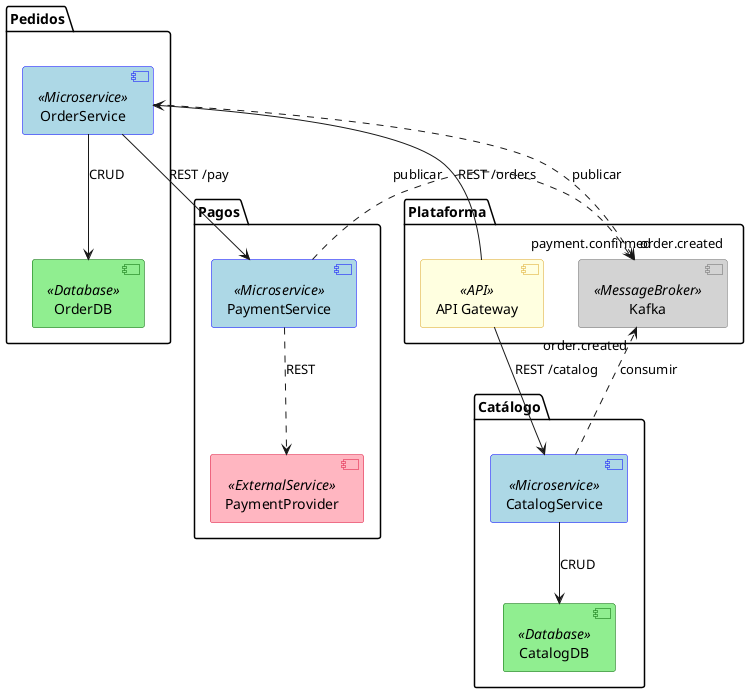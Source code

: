 @startuml
' Estilos por estereotipo (opcional)
skinparam component {
  BackgroundColor<<Microservice>> LightBlue
  BorderColor<<Microservice>> Blue
  BackgroundColor<<API>> LightYellow
  BorderColor<<API>> GoldenRod
  BackgroundColor<<Database>> LightGreen
  BorderColor<<Database>> DarkGreen
  BackgroundColor<<MessageBroker>> LightGray
  BorderColor<<MessageBroker>> DimGray
  BackgroundColor<<ExternalService>> LightPink
  BorderColor<<ExternalService>> Crimson
}

package "Plataforma" {
  [API Gateway] <<API>>
  [Kafka] <<MessageBroker>>
}

package "Catálogo" {
  [CatalogService] <<Microservice>>
  [CatalogDB] <<Database>>
  [CatalogService] --> [CatalogDB] : CRUD
}

package "Pedidos" {
  [OrderService] <<Microservice>>
  [OrderDB] <<Database>>
  [OrderService] --> [OrderDB] : CRUD
}

package "Pagos" {
  [PaymentService] <<Microservice>>
  [PaymentProvider] <<ExternalService>>
  [PaymentService] ..> [PaymentProvider] : REST
}

[API Gateway] --> [OrderService] : REST /orders
[API Gateway] --> [CatalogService] : REST /catalog
[OrderService] --> [PaymentService] : REST /pay
[OrderService] ..> [Kafka] : publicar "order.created"
[PaymentService] ..> [Kafka] : publicar "payment.confirmed"
[CatalogService] ..> [Kafka] : consumir "order.created"
@enduml
